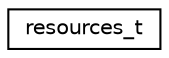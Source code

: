 digraph "Graphical Class Hierarchy"
{
 // LATEX_PDF_SIZE
  edge [fontname="Helvetica",fontsize="10",labelfontname="Helvetica",labelfontsize="10"];
  node [fontname="Helvetica",fontsize="10",shape=record];
  rankdir="LR";
  Node0 [label="resources_t",height=0.2,width=0.4,color="black", fillcolor="white", style="filled",URL="$structresources__t.html",tooltip=" "];
}
